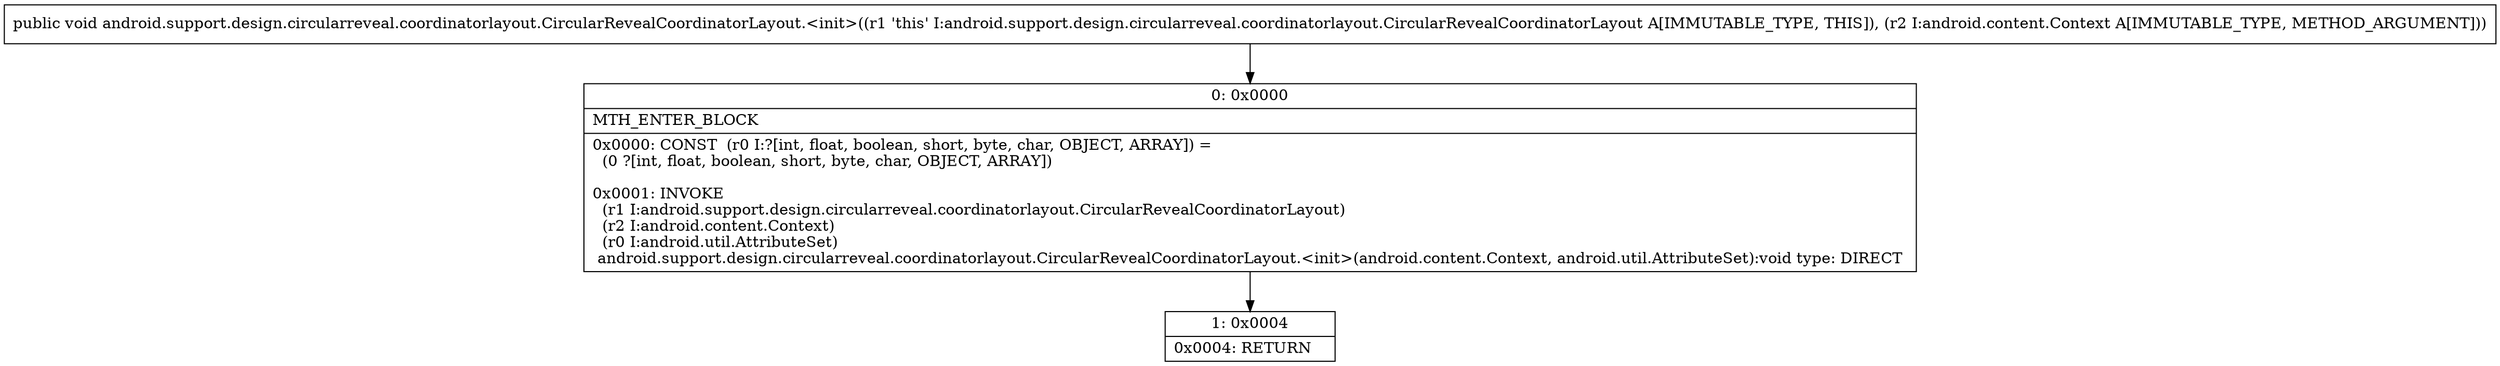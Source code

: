 digraph "CFG forandroid.support.design.circularreveal.coordinatorlayout.CircularRevealCoordinatorLayout.\<init\>(Landroid\/content\/Context;)V" {
Node_0 [shape=record,label="{0\:\ 0x0000|MTH_ENTER_BLOCK\l|0x0000: CONST  (r0 I:?[int, float, boolean, short, byte, char, OBJECT, ARRAY]) = \l  (0 ?[int, float, boolean, short, byte, char, OBJECT, ARRAY])\l \l0x0001: INVOKE  \l  (r1 I:android.support.design.circularreveal.coordinatorlayout.CircularRevealCoordinatorLayout)\l  (r2 I:android.content.Context)\l  (r0 I:android.util.AttributeSet)\l android.support.design.circularreveal.coordinatorlayout.CircularRevealCoordinatorLayout.\<init\>(android.content.Context, android.util.AttributeSet):void type: DIRECT \l}"];
Node_1 [shape=record,label="{1\:\ 0x0004|0x0004: RETURN   \l}"];
MethodNode[shape=record,label="{public void android.support.design.circularreveal.coordinatorlayout.CircularRevealCoordinatorLayout.\<init\>((r1 'this' I:android.support.design.circularreveal.coordinatorlayout.CircularRevealCoordinatorLayout A[IMMUTABLE_TYPE, THIS]), (r2 I:android.content.Context A[IMMUTABLE_TYPE, METHOD_ARGUMENT])) }"];
MethodNode -> Node_0;
Node_0 -> Node_1;
}

